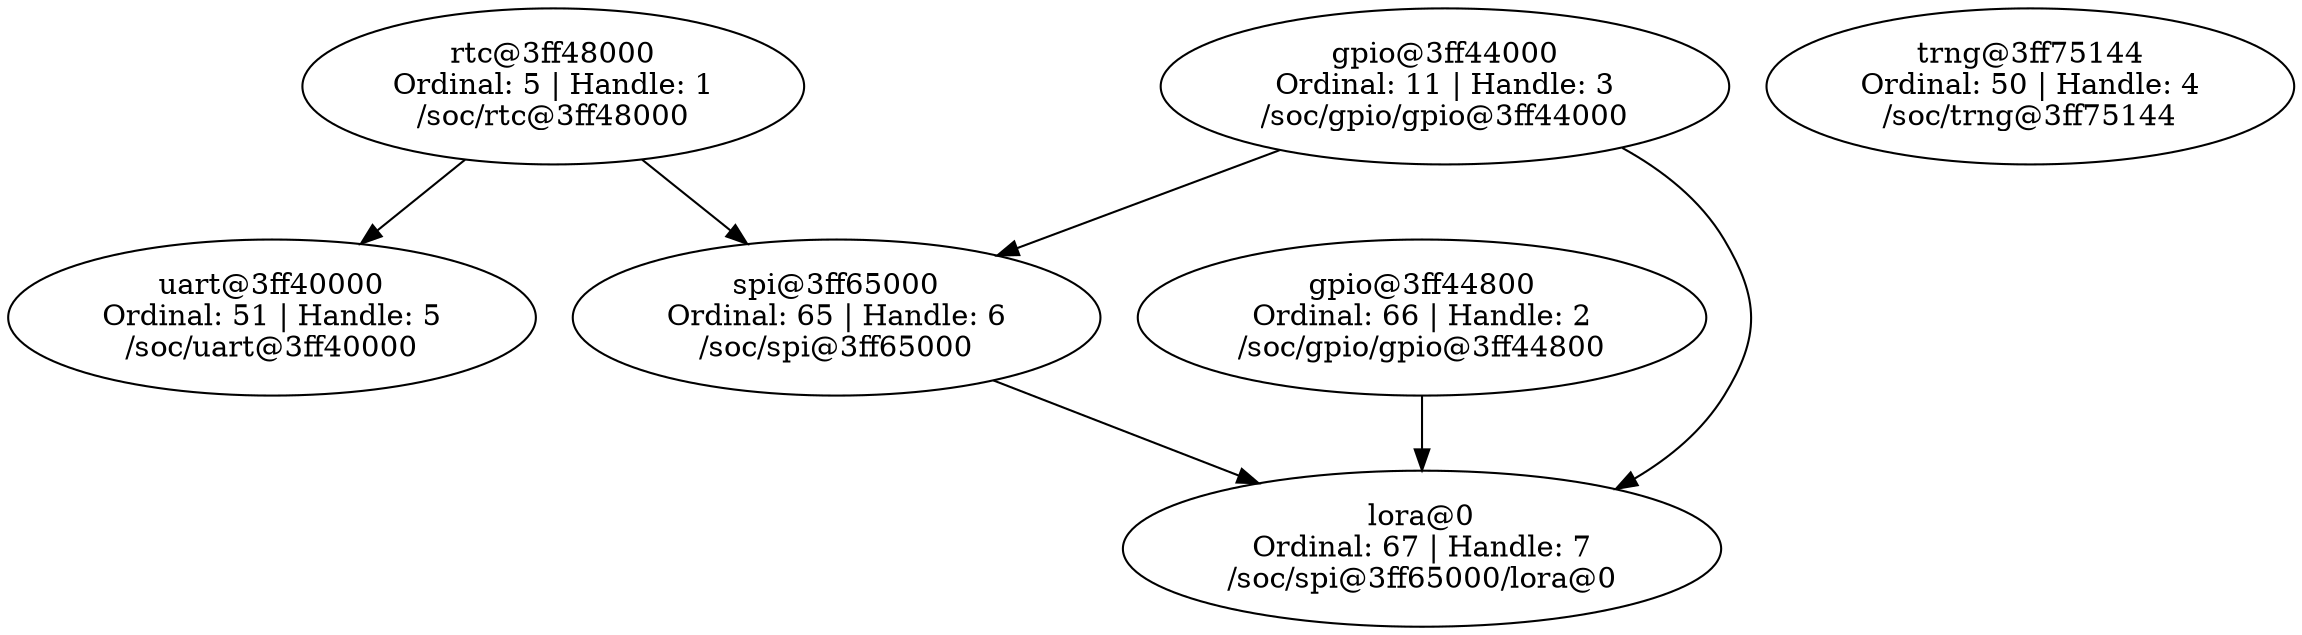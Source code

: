 // /home/max/zephyrproject/zephyr/samples/heltec-lorawan-node/heltec-lora-v2-zephyr-lorawan-node/build/zephyr/zephyr_pre0.elf
digraph "Device dependency graph" {
	5 [label="rtc@3ff48000\nOrdinal: 5 | Handle: 1\n/soc/rtc@3ff48000"]
	66 [label="gpio@3ff44800\nOrdinal: 66 | Handle: 2\n/soc/gpio/gpio@3ff44800"]
	11 [label="gpio@3ff44000\nOrdinal: 11 | Handle: 3\n/soc/gpio/gpio@3ff44000"]
	50 [label="trng@3ff75144\nOrdinal: 50 | Handle: 4\n/soc/trng@3ff75144"]
	51 [label="uart@3ff40000\nOrdinal: 51 | Handle: 5\n/soc/uart@3ff40000"]
	65 [label="spi@3ff65000\nOrdinal: 65 | Handle: 6\n/soc/spi@3ff65000"]
	67 [label="lora@0\nOrdinal: 67 | Handle: 7\n/soc/spi@3ff65000/lora@0"]
	5 -> 51
	5 -> 65
	66 -> 67
	11 -> 65
	11 -> 67
	65 -> 67
}
